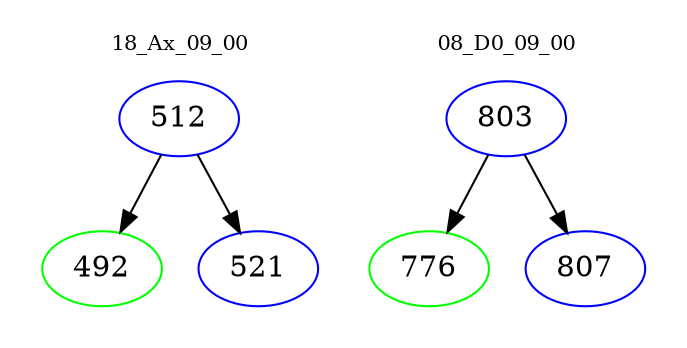 digraph{
subgraph cluster_0 {
color = white
label = "18_Ax_09_00";
fontsize=10;
T0_512 [label="512", color="blue"]
T0_512 -> T0_492 [color="black"]
T0_492 [label="492", color="green"]
T0_512 -> T0_521 [color="black"]
T0_521 [label="521", color="blue"]
}
subgraph cluster_1 {
color = white
label = "08_D0_09_00";
fontsize=10;
T1_803 [label="803", color="blue"]
T1_803 -> T1_776 [color="black"]
T1_776 [label="776", color="green"]
T1_803 -> T1_807 [color="black"]
T1_807 [label="807", color="blue"]
}
}
